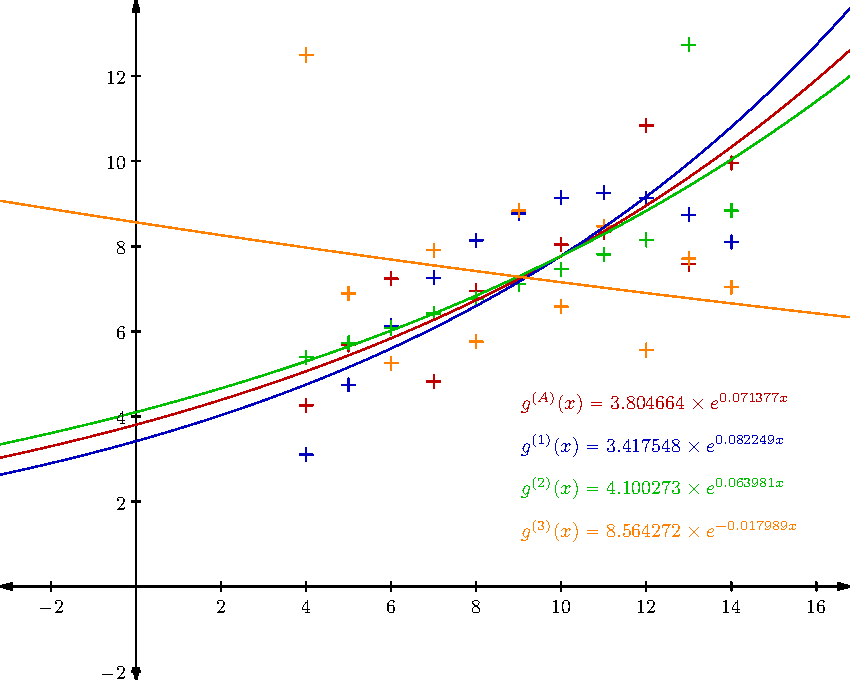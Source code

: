 /* File unicodetex not found. */

 /* Geogebra to Asymptote conversion, documentation at artofproblemsolving.com/Wiki, go to User:Azjps/geogebra */
import graph; size(15cm); 
real labelscalefactor = 0.5; /* changes label-to-point distance */
pen dps = linewidth(0.7) + fontsize(10); defaultpen(dps); /* default pen style */ real xmin = -3.2, xmax = 16.8, ymin = -2.2, ymax = 13.8;  /* image dimensions */
Label laxis; laxis.p = fontsize(10); 
xaxis(xmin, xmax, Ticks(laxis, Step = 2, Size = 2, NoZero), Arrows(6), above = true); 
yaxis(ymin, ymax, Ticks(laxis, Step = 2, Size = 2, NoZero), Arrows(6), above = true); /* draws axes; NoZero hides '0' label */ 
 /* draw figures */
draw(shift((10,8.04)) * scale(0.15) * ((0,1)--(0,-1)^^(1,0)--(-1,0)), heavyred); /* special point */
draw(shift((8,6.95)) * scale(0.15) * ((0,1)--(0,-1)^^(1,0)--(-1,0)), heavyred); /* special point */
draw(shift((13,7.58)) * scale(0.15) * ((0,1)--(0,-1)^^(1,0)--(-1,0)), heavyred); /* special point */
draw(shift((9,8.81)) * scale(0.15) * ((0,1)--(0,-1)^^(1,0)--(-1,0)), heavyred); /* special point */
draw(shift((11,8.33)) * scale(0.15) * ((0,1)--(0,-1)^^(1,0)--(-1,0)), heavyred); /* special point */
draw(shift((14,9.96)) * scale(0.15) * ((0,1)--(0,-1)^^(1,0)--(-1,0)), heavyred); /* special point */
draw(shift((6,7.24)) * scale(0.15) * ((0,1)--(0,-1)^^(1,0)--(-1,0)), heavyred); /* special point */
draw(shift((4,4.26)) * scale(0.15) * ((0,1)--(0,-1)^^(1,0)--(-1,0)), heavyred); /* special point */
draw(shift((12,10.84)) * scale(0.15) * ((0,1)--(0,-1)^^(1,0)--(-1,0)), heavyred); /* special point */
draw(shift((7,4.82)) * scale(0.15) * ((0,1)--(0,-1)^^(1,0)--(-1,0)), heavyred); /* special point */
draw(shift((5,5.68)) * scale(0.15) * ((0,1)--(0,-1)^^(1,0)--(-1,0)), heavyred); /* special point */
draw(shift((10,9.14)) * scale(0.15) * ((0,1)--(0,-1)^^(1,0)--(-1,0)), heavyblue); /* special point */
draw(shift((8,8.14)) * scale(0.15) * ((0,1)--(0,-1)^^(1,0)--(-1,0)), heavyblue); /* special point */
draw(shift((13,8.74)) * scale(0.15) * ((0,1)--(0,-1)^^(1,0)--(-1,0)), heavyblue); /* special point */
draw(shift((9,8.77)) * scale(0.15) * ((0,1)--(0,-1)^^(1,0)--(-1,0)), heavyblue); /* special point */
draw(shift((11,9.26)) * scale(0.15) * ((0,1)--(0,-1)^^(1,0)--(-1,0)), heavyblue); /* special point */
draw(shift((14,8.1)) * scale(0.15) * ((0,1)--(0,-1)^^(1,0)--(-1,0)), heavyblue); /* special point */
draw(shift((6,6.13)) * scale(0.15) * ((0,1)--(0,-1)^^(1,0)--(-1,0)), heavyblue); /* special point */
draw(shift((4,3.1)) * scale(0.15) * ((0,1)--(0,-1)^^(1,0)--(-1,0)), heavyblue); /* special point */
draw(shift((12,9.13)) * scale(0.15) * ((0,1)--(0,-1)^^(1,0)--(-1,0)), heavyblue); /* special point */
draw(shift((7,7.26)) * scale(0.15) * ((0,1)--(0,-1)^^(1,0)--(-1,0)), heavyblue); /* special point */
draw(shift((5,4.74)) * scale(0.15) * ((0,1)--(0,-1)^^(1,0)--(-1,0)), heavyblue); /* special point */
draw(shift((10,7.46)) * scale(0.15) * ((0,1)--(0,-1)^^(1,0)--(-1,0)), heavygreen); /* special point */
draw(shift((8,6.77)) * scale(0.15) * ((0,1)--(0,-1)^^(1,0)--(-1,0)), heavygreen); /* special point */
draw(shift((13,12.74)) * scale(0.15) * ((0,1)--(0,-1)^^(1,0)--(-1,0)), heavygreen); /* special point */
draw(shift((9,7.11)) * scale(0.15) * ((0,1)--(0,-1)^^(1,0)--(-1,0)), heavygreen); /* special point */
draw(shift((11,7.81)) * scale(0.15) * ((0,1)--(0,-1)^^(1,0)--(-1,0)), heavygreen); /* special point */
draw(shift((14,8.84)) * scale(0.15) * ((0,1)--(0,-1)^^(1,0)--(-1,0)), heavygreen); /* special point */
draw(shift((6,6.08)) * scale(0.15) * ((0,1)--(0,-1)^^(1,0)--(-1,0)), heavygreen); /* special point */
draw(shift((4,5.39)) * scale(0.15) * ((0,1)--(0,-1)^^(1,0)--(-1,0)), heavygreen); /* special point */
draw(shift((12,8.15)) * scale(0.15) * ((0,1)--(0,-1)^^(1,0)--(-1,0)), heavygreen); /* special point */
draw(shift((7,6.42)) * scale(0.15) * ((0,1)--(0,-1)^^(1,0)--(-1,0)), heavygreen); /* special point */
draw(shift((5,5.73)) * scale(0.15) * ((0,1)--(0,-1)^^(1,0)--(-1,0)), heavygreen); /* special point */
draw(shift((10,6.58)) * scale(0.15) * ((0,1)--(0,-1)^^(1,0)--(-1,0)), orange); /* special point */
draw(shift((8,5.76)) * scale(0.15) * ((0,1)--(0,-1)^^(1,0)--(-1,0)), orange); /* special point */
draw(shift((13,7.71)) * scale(0.15) * ((0,1)--(0,-1)^^(1,0)--(-1,0)), orange); /* special point */
draw(shift((9,8.84)) * scale(0.15) * ((0,1)--(0,-1)^^(1,0)--(-1,0)), orange); /* special point */
draw(shift((11,8.47)) * scale(0.15) * ((0,1)--(0,-1)^^(1,0)--(-1,0)), orange); /* special point */
draw(shift((14,7.04)) * scale(0.15) * ((0,1)--(0,-1)^^(1,0)--(-1,0)), orange); /* special point */
draw(shift((6,5.25)) * scale(0.15) * ((0,1)--(0,-1)^^(1,0)--(-1,0)), orange); /* special point */
draw(shift((4,12.5)) * scale(0.15) * ((0,1)--(0,-1)^^(1,0)--(-1,0)), orange); /* special point */
draw(shift((12,5.56)) * scale(0.15) * ((0,1)--(0,-1)^^(1,0)--(-1,0)), orange); /* special point */
draw(shift((7,7.91)) * scale(0.15) * ((0,1)--(0,-1)^^(1,0)--(-1,0)), orange); /* special point */
draw(shift((5,6.89)) * scale(0.15) * ((0,1)--(0,-1)^^(1,0)--(-1,0)), orange); /* special point */
// real f1 (real x) {return 3.000091+0.500091*x;} //f
// draw(graph(f1,-3.19,16.79), heavyred); 
// real f4 (real x) {return 3.000909+0.5*x;} //f'
// draw(graph(f4,-3.19,16.79), heavyblue); 
// real f7 (real x) {return 3.002455+0.499727*x;} //f^{(2)}
// draw(graph(f7,-3.19,16.79), heavygreen); 
// real f10 (real x) {return 9.231364-0.192273*x;} //f^{(3)}
// draw(graph(f10,-3.19,16.79), orange); 
real f2 (real x) {return 3.804664*exp(0.071377*x);} //g
draw(graph(f2,-3.19,16.79), heavyred); 
real f5 (real x) {return 3.417548*2.718^(0.082249*x);} //g^{(1)}
draw(graph(f5,-3.19,16.79), heavyblue); 
real f8 (real x) {return 4.100273*2.718^(0.063981*x);} //g^{(2)}
draw(graph(f8,-3.19,16.79), heavygreen); 
real f11 (real x) {return 8.564272*2.718^(-0.017989*x);} //g^{(3)}
draw(graph(f11,-3.19,16.79), orange); 
// real f3 (real x) {return 2.020991*x^0.59939;} //h
// draw(graph(f3,0.01,16.79), heavyred); 
// real f6 (real x) {return 1.453451*x^0.74991;} //h'
// draw(graph(f6,0.01,16.79), heavyblue); 
// real f9 (real x) {return 2.47857*x^0.507328;} //h^{(2)}
// draw(graph(f9,0.01,16.79), heavygreen); 
// real f12 (real x) {return 10.959075*x^(-0.192021);} //h^{(3)}
// draw(graph(f12,0.01,16.79), orange); 
 /* dots and labels */
// label("$f^{(A)}(x) = 0.500091x + 3.000091$", (9,4), NE * labelscalefactor,heavyred); 
// label("$f^{(1)}(x) = 0.5x + 3.000909$", (9,3), NE * labelscalefactor,heavyblue); 
// label("$f^{(2)}(x) = 0.499727x + 3.002455$", (9,2), NE * labelscalefactor,heavygreen); 
// label("$f^{(3)}(x) = - 0.192273x + 9.231364$", (9,1), NE * labelscalefactor,orange); 
label("$g^{(A)}(x) = 3.804664 \times e^{0.071377x}$", (9,4), NE * labelscalefactor,heavyred); 
label("$g^{(1)}(x) = 3.417548 \times e^{0.082249x}$", (9,3), NE * labelscalefactor,heavyblue); 
label("$g^{(2)}(x) = 4.100273 \times e^{0.063981x}$", (9,2), NE * labelscalefactor,heavygreen); 
label("$g^{(3)}(x) = 8.564272 \times e^{-0.017989 x}$", (9,1), NE * labelscalefactor,orange); 
// label("$h^{(A)}(x) = 2.020991\times x^{0.59939}$", (9,4), NE * labelscalefactor,heavyred); 
// label("$h^{(1)}(x) = 1.453451\times x^{0.74991}$", (9,3), NE * labelscalefactor,heavyblue); 
// label("$h^{(2)}(x) = 2.47857\times x^{0.507328}$", (9,2), NE * labelscalefactor,heavygreen); 
// label("$h^{(3)}(x) = 10.959075\times x^{-0.192021}$", (9,1), NE * labelscalefactor,orange); 
clip((xmin,ymin)--(xmin,ymax)--(xmax,ymax)--(xmax,ymin)--cycle); 
 /* end of picture */
